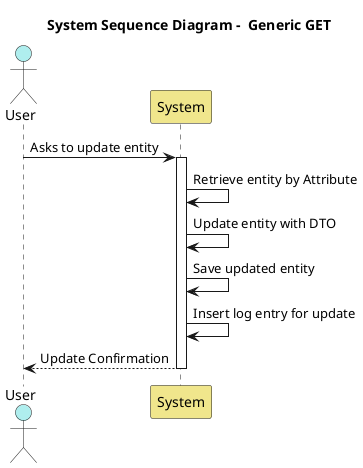 ﻿@startuml
title System Sequence Diagram -  Generic GET 

actor "User" as user #AFEEEE 
participant "System" as system #F0E68C 

user -> system: Asks to update entity
activate system

system -> system: Retrieve entity by Attribute
system -> system: Update entity with DTO
system -> system: Save updated entity
system -> system: Insert log entry for update

system --> user: Update Confirmation
deactivate system

@enduml